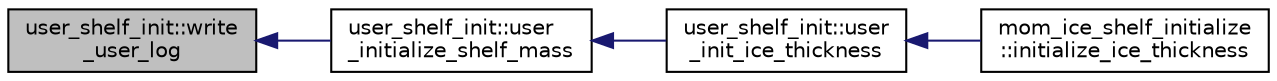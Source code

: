 digraph "user_shelf_init::write_user_log"
{
 // INTERACTIVE_SVG=YES
  edge [fontname="Helvetica",fontsize="10",labelfontname="Helvetica",labelfontsize="10"];
  node [fontname="Helvetica",fontsize="10",shape=record];
  rankdir="LR";
  Node18 [label="user_shelf_init::write\l_user_log",height=0.2,width=0.4,color="black", fillcolor="grey75", style="filled", fontcolor="black"];
  Node18 -> Node19 [dir="back",color="midnightblue",fontsize="10",style="solid",fontname="Helvetica"];
  Node19 [label="user_shelf_init::user\l_initialize_shelf_mass",height=0.2,width=0.4,color="black", fillcolor="white", style="filled",URL="$namespaceuser__shelf__init.html#a160ee7639522c12c10408f853ff4d897"];
  Node19 -> Node20 [dir="back",color="midnightblue",fontsize="10",style="solid",fontname="Helvetica"];
  Node20 [label="user_shelf_init::user\l_init_ice_thickness",height=0.2,width=0.4,color="black", fillcolor="white", style="filled",URL="$namespaceuser__shelf__init.html#a489d62c2d76eef329b9e5b17c63ccc66"];
  Node20 -> Node21 [dir="back",color="midnightblue",fontsize="10",style="solid",fontname="Helvetica"];
  Node21 [label="mom_ice_shelf_initialize\l::initialize_ice_thickness",height=0.2,width=0.4,color="black", fillcolor="white", style="filled",URL="$namespacemom__ice__shelf__initialize.html#ab040ec0f7f05b8b398ef9ae1cce704f9"];
}
